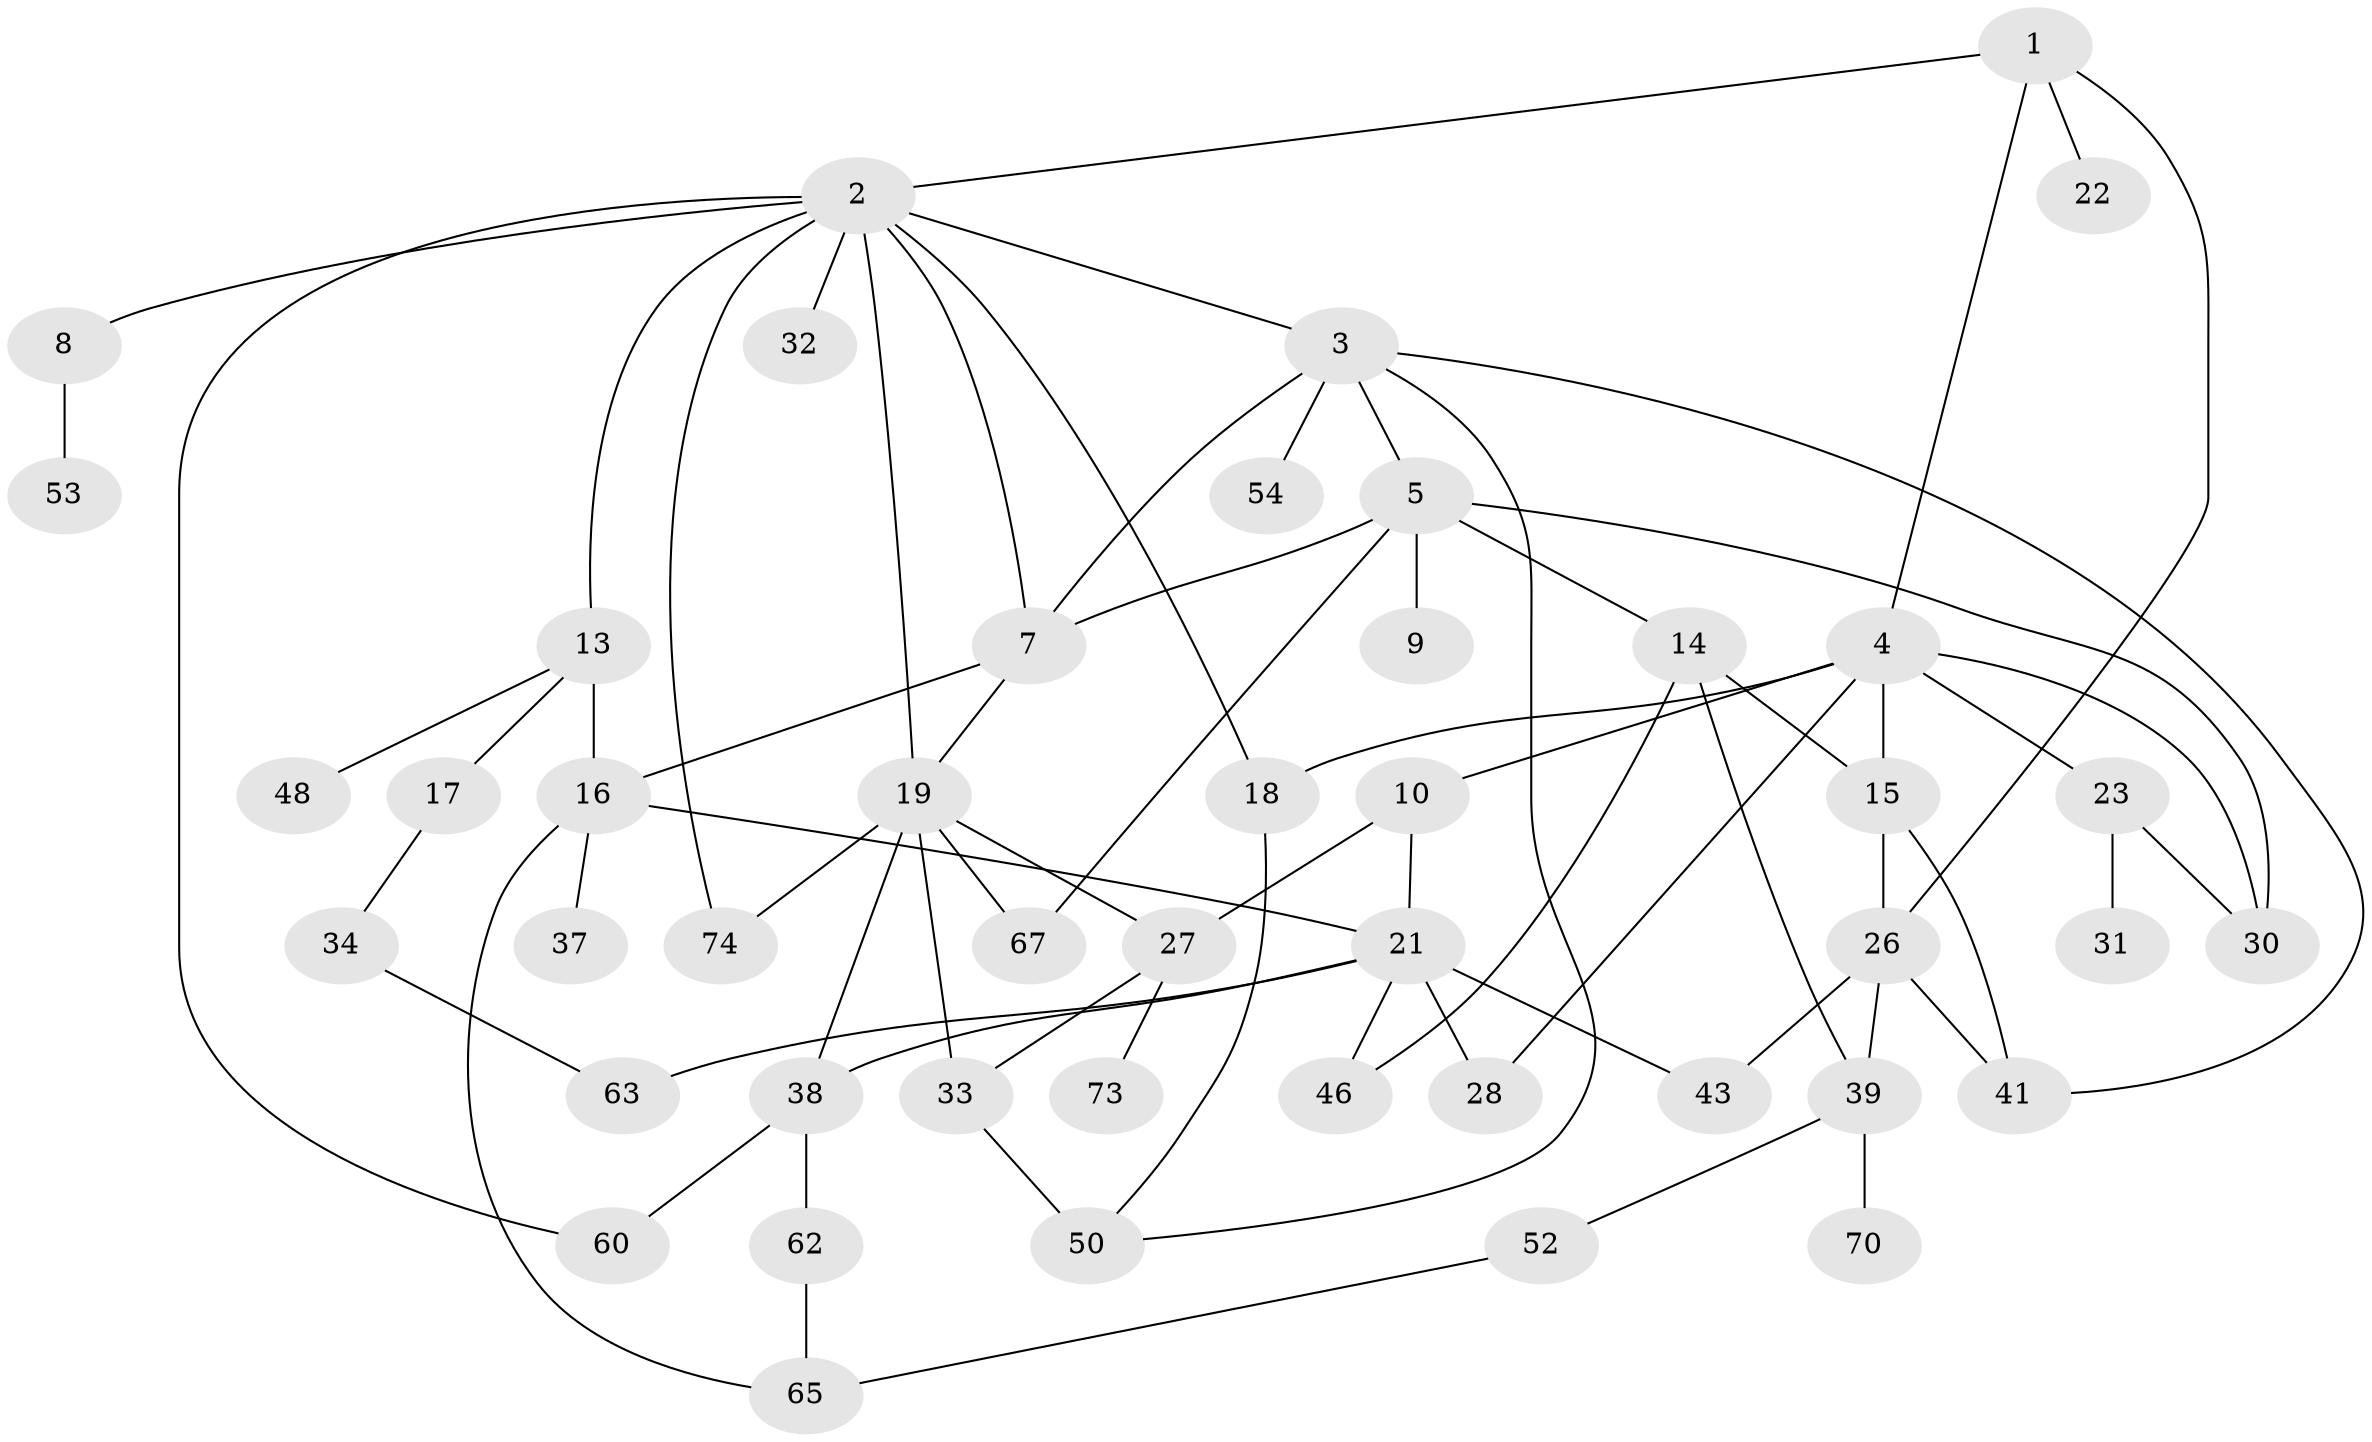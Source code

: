 // original degree distribution, {4: 0.16, 8: 0.013333333333333334, 5: 0.12, 2: 0.37333333333333335, 6: 0.02666666666666667, 3: 0.14666666666666667, 1: 0.16}
// Generated by graph-tools (version 1.1) at 2025/41/03/06/25 10:41:30]
// undirected, 46 vertices, 72 edges
graph export_dot {
graph [start="1"]
  node [color=gray90,style=filled];
  1 [super="+6"];
  2 [super="+12"];
  3 [super="+45"];
  4 [super="+44"];
  5 [super="+11"];
  7 [super="+24"];
  8;
  9 [super="+59"];
  10 [super="+42"];
  13 [super="+20"];
  14 [super="+55"];
  15 [super="+64"];
  16;
  17 [super="+49"];
  18 [super="+29"];
  19 [super="+36"];
  21 [super="+40"];
  22;
  23 [super="+25"];
  26 [super="+35"];
  27 [super="+72"];
  28;
  30 [super="+68"];
  31 [super="+69"];
  32;
  33 [super="+58"];
  34 [super="+56"];
  37 [super="+66"];
  38 [super="+57"];
  39 [super="+47"];
  41;
  43 [super="+51"];
  46;
  48;
  50 [super="+61"];
  52;
  53;
  54 [super="+71"];
  60;
  62;
  63;
  65 [super="+75"];
  67;
  70;
  73;
  74;
  1 -- 2;
  1 -- 4;
  1 -- 26;
  1 -- 22;
  2 -- 3;
  2 -- 7;
  2 -- 8;
  2 -- 32;
  2 -- 60;
  2 -- 74;
  2 -- 19;
  2 -- 18;
  2 -- 13;
  3 -- 5;
  3 -- 50;
  3 -- 41;
  3 -- 54;
  3 -- 7;
  4 -- 10;
  4 -- 23;
  4 -- 28;
  4 -- 18;
  4 -- 30;
  4 -- 15;
  5 -- 9 [weight=2];
  5 -- 7;
  5 -- 67;
  5 -- 30;
  5 -- 14;
  7 -- 16;
  7 -- 19;
  8 -- 53;
  10 -- 27;
  10 -- 21;
  13 -- 17;
  13 -- 16;
  13 -- 48;
  14 -- 15;
  14 -- 39 [weight=2];
  14 -- 46;
  15 -- 41;
  15 -- 26;
  16 -- 21;
  16 -- 37;
  16 -- 65;
  17 -- 34;
  18 -- 50;
  19 -- 27;
  19 -- 33 [weight=3];
  19 -- 67;
  19 -- 74;
  19 -- 38;
  21 -- 43;
  21 -- 63;
  21 -- 38;
  21 -- 28;
  21 -- 46;
  23 -- 31;
  23 -- 30;
  26 -- 39;
  26 -- 41;
  26 -- 43;
  27 -- 33 [weight=2];
  27 -- 73;
  33 -- 50 [weight=2];
  34 -- 63;
  38 -- 60;
  38 -- 62;
  39 -- 52;
  39 -- 70;
  52 -- 65;
  62 -- 65;
}
